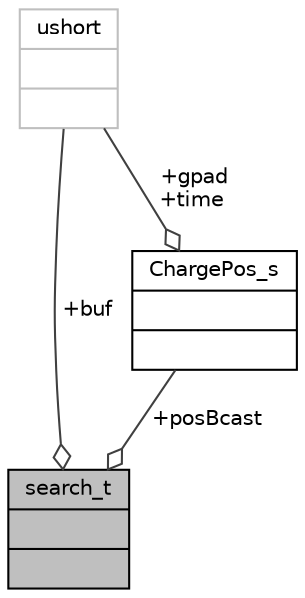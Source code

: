 digraph "search_t"
{
 // INTERACTIVE_SVG=YES
  bgcolor="transparent";
  edge [fontname="Helvetica",fontsize="10",labelfontname="Helvetica",labelfontsize="10"];
  node [fontname="Helvetica",fontsize="10",shape=record];
  Node1 [label="{search_t\n||}",height=0.2,width=0.4,color="black", fillcolor="grey75", style="filled", fontcolor="black"];
  Node2 -> Node1 [color="grey25",fontsize="10",style="solid",label=" +buf" ,arrowhead="odiamond",fontname="Helvetica"];
  Node2 [label="{ushort\n||}",height=0.2,width=0.4,color="grey75"];
  Node3 -> Node1 [color="grey25",fontsize="10",style="solid",label=" +posBcast" ,arrowhead="odiamond",fontname="Helvetica"];
  Node3 [label="{ChargePos_s\n||}",height=0.2,width=0.4,color="black",URL="$dc/dbf/structChargePos__s.html"];
  Node2 -> Node3 [color="grey25",fontsize="10",style="solid",label=" +gpad\n+time" ,arrowhead="odiamond",fontname="Helvetica"];
}
